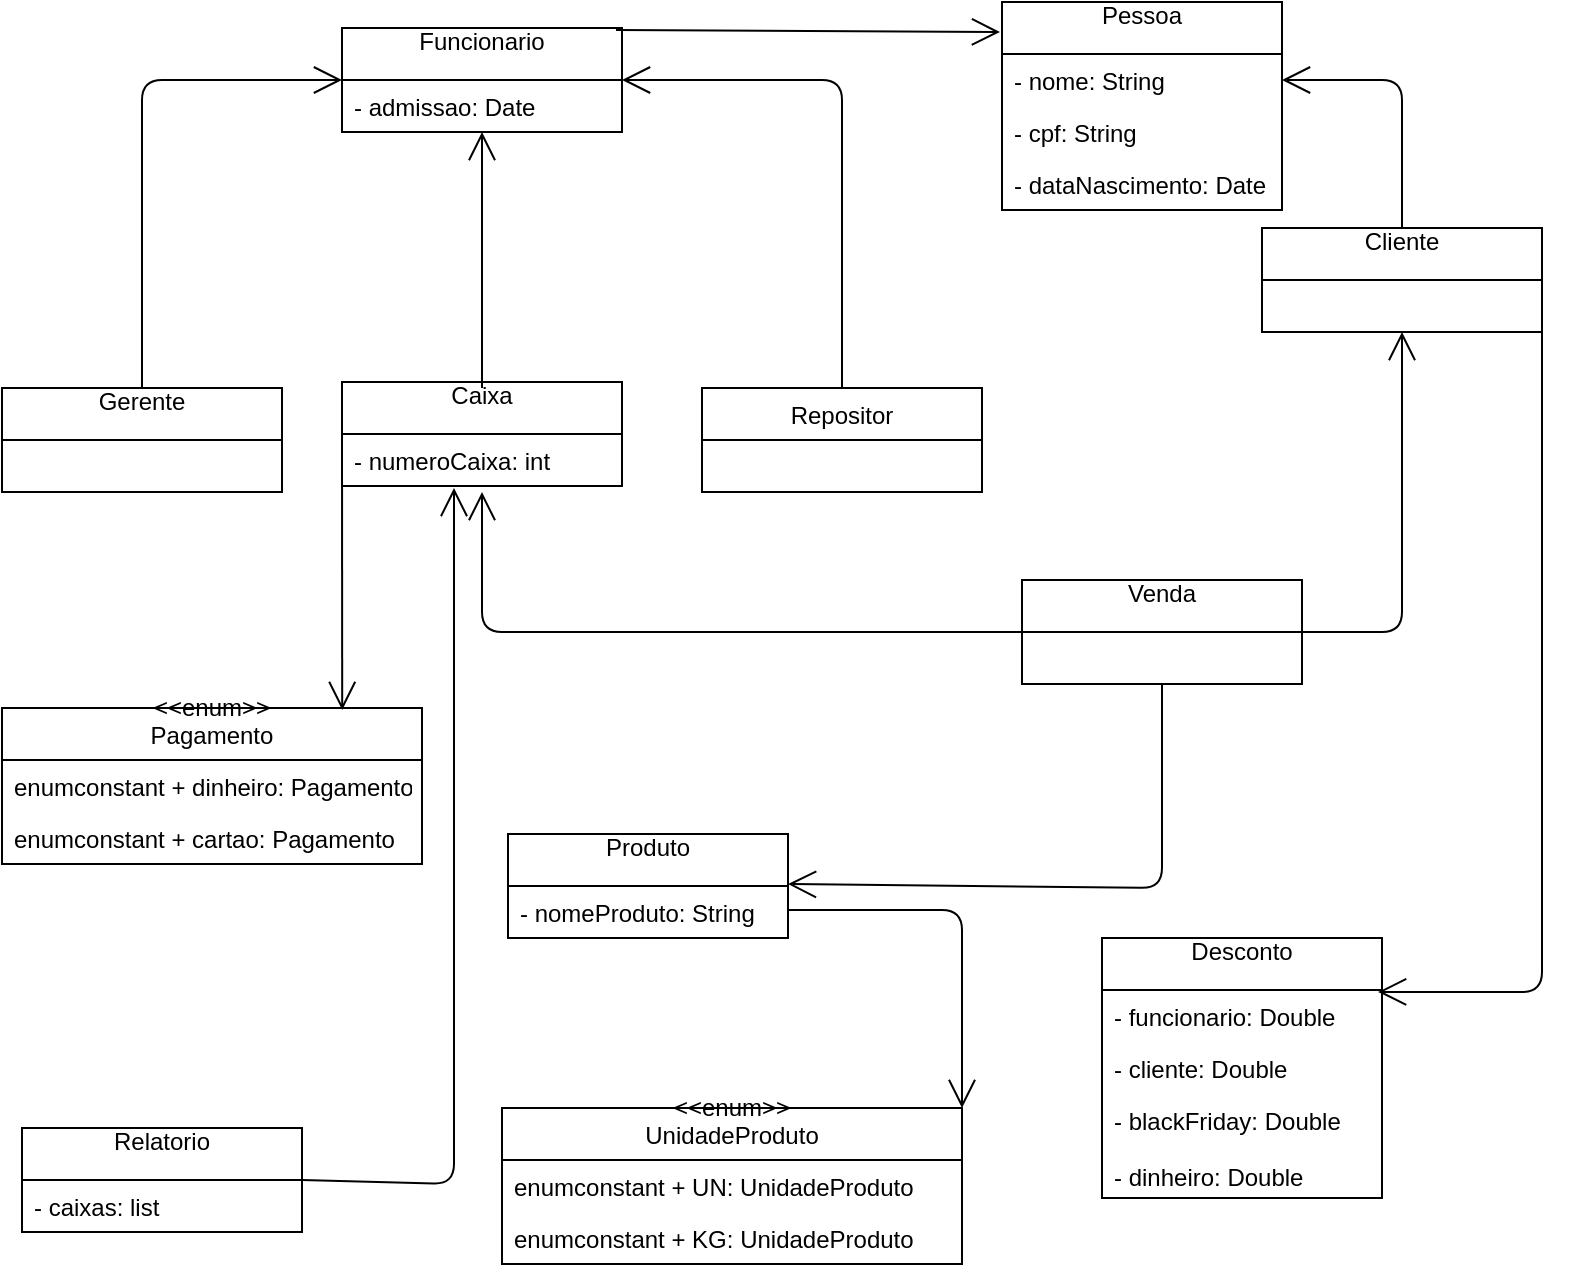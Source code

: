 <mxfile type="device" version="10.6.3"><diagram id="dy8AkEhJQHtJfwQM8YCp" name="Page-1"><mxGraphModel grid="1" shadow="0" math="0" pageHeight="1169" pageWidth="827" pageScale="1" page="1" fold="1" arrows="1" connect="1" tooltips="1" guides="1" gridSize="10" dy="478" dx="840"><root><mxCell id="0" /><mxCell id="1" parent="0" /><mxCell id="J99-HxfMmzeD-QQarW4J-13" value="Gerente&#10;" parent="1" style="swimlane;fontStyle=0;childLayout=stackLayout;horizontal=1;startSize=26;fillColor=none;horizontalStack=0;resizeParent=1;resizeParentMax=0;resizeLast=0;collapsible=1;marginBottom=0;" vertex="1"><mxGeometry as="geometry" y="200" x="20" width="140" height="52"><mxRectangle as="alternateBounds" y="100" x="20" width="80" height="26" /></mxGeometry></mxCell><mxCell id="J99-HxfMmzeD-QQarW4J-21" value="Repositor" parent="1" style="swimlane;fontStyle=0;childLayout=stackLayout;horizontal=1;startSize=26;fillColor=none;horizontalStack=0;resizeParent=1;resizeParentMax=0;resizeLast=0;collapsible=1;marginBottom=0;" vertex="1"><mxGeometry as="geometry" y="200" x="370" width="140" height="52" /></mxCell><mxCell id="J99-HxfMmzeD-QQarW4J-25" value="Venda&#10;" parent="1" style="swimlane;fontStyle=0;childLayout=stackLayout;horizontal=1;startSize=26;fillColor=none;horizontalStack=0;resizeParent=1;resizeParentMax=0;resizeLast=0;collapsible=1;marginBottom=0;" vertex="1"><mxGeometry as="geometry" y="296" x="530" width="140" height="52" /></mxCell><mxCell id="J99-HxfMmzeD-QQarW4J-29" value="Cliente&#10;" parent="1" style="swimlane;fontStyle=0;childLayout=stackLayout;horizontal=1;startSize=26;fillColor=none;horizontalStack=0;resizeParent=1;resizeParentMax=0;resizeLast=0;collapsible=1;marginBottom=0;" vertex="1"><mxGeometry as="geometry" y="120" x="650" width="140" height="52" /></mxCell><mxCell id="SFWZTHUIYwSj-wY7KT-R-1" value="" parent="1" style="endArrow=open;endFill=1;endSize=12;html=1;exitX=0.5;exitY=0;exitDx=0;exitDy=0;entryX=0;entryY=0.5;entryDx=0;entryDy=0;" edge="1" source="J99-HxfMmzeD-QQarW4J-13"><mxGeometry as="geometry" width="160" relative="1"><mxPoint as="sourcePoint" y="145.5" x="40" /><mxPoint as="targetPoint" y="46" x="190" /><Array as="points"><mxPoint y="46" x="90" /></Array></mxGeometry></mxCell><mxCell id="SFWZTHUIYwSj-wY7KT-R-2" value="" parent="1" style="endArrow=open;endFill=1;endSize=12;html=1;exitX=0.5;exitY=0;exitDx=0;exitDy=0;entryX=0.5;entryY=1;entryDx=0;entryDy=0;" edge="1"><mxGeometry as="geometry" width="160" relative="1"><mxPoint as="sourcePoint" y="200" x="260" /><mxPoint as="targetPoint" y="72" x="260" /><Array as="points" /></mxGeometry></mxCell><mxCell id="SFWZTHUIYwSj-wY7KT-R-3" value="" parent="1" style="endArrow=open;endFill=1;endSize=12;html=1;entryX=1;entryY=0.5;entryDx=0;entryDy=0;exitX=0.5;exitY=0;exitDx=0;exitDy=0;" edge="1" source="J99-HxfMmzeD-QQarW4J-21"><mxGeometry as="geometry" width="160" relative="1"><mxPoint as="sourcePoint" y="110" x="310" /><mxPoint as="targetPoint" y="46" x="330" /><Array as="points"><mxPoint y="46" x="440" /></Array></mxGeometry></mxCell><mxCell id="SFWZTHUIYwSj-wY7KT-R-4" value="" parent="1" style="endArrow=open;endFill=1;endSize=12;html=1;exitX=0.979;exitY=0.019;exitDx=0;exitDy=0;exitPerimeter=0;entryX=-0.007;entryY=0.038;entryDx=0;entryDy=0;entryPerimeter=0;" edge="1"><mxGeometry as="geometry" width="160" relative="1"><mxPoint as="sourcePoint" y="21" x="327" /><mxPoint as="targetPoint" y="22" x="519" /></mxGeometry></mxCell><mxCell id="SFWZTHUIYwSj-wY7KT-R-5" value="" parent="1" style="endArrow=open;endFill=1;endSize=12;html=1;entryX=1;entryY=0;entryDx=0;entryDy=0;entryPerimeter=0;exitX=0.5;exitY=0;exitDx=0;exitDy=0;" edge="1" source="J99-HxfMmzeD-QQarW4J-29"><mxGeometry as="geometry" width="160" relative="1"><mxPoint as="sourcePoint" y="440" x="600" /><mxPoint as="targetPoint" y="46" x="660" /><Array as="points"><mxPoint y="46" x="720" /></Array></mxGeometry></mxCell><mxCell id="SFWZTHUIYwSj-wY7KT-R-6" value="" parent="1" style="endArrow=open;endFill=1;endSize=12;html=1;entryX=0.5;entryY=1;entryDx=0;entryDy=0;exitX=1;exitY=0.5;exitDx=0;exitDy=0;" edge="1" source="J99-HxfMmzeD-QQarW4J-25" target="J99-HxfMmzeD-QQarW4J-29"><mxGeometry as="geometry" width="160" relative="1"><mxPoint as="sourcePoint" y="347.5" x="343" /><mxPoint as="targetPoint" y="347.5" x="503" /><Array as="points"><mxPoint y="322" x="720" /></Array></mxGeometry></mxCell><mxCell id="SFWZTHUIYwSj-wY7KT-R-7" value="" parent="1" style="endArrow=open;endFill=1;endSize=12;html=1;entryX=0.5;entryY=1;entryDx=0;entryDy=0;exitX=0;exitY=0.5;exitDx=0;exitDy=0;" edge="1" source="J99-HxfMmzeD-QQarW4J-25"><mxGeometry as="geometry" width="160" relative="1"><mxPoint as="sourcePoint" y="330" x="520" /><mxPoint as="targetPoint" y="252" x="260" /><Array as="points"><mxPoint y="322" x="260" /></Array></mxGeometry></mxCell><mxCell id="SFWZTHUIYwSj-wY7KT-R-8" value="" parent="1" style="endArrow=open;endFill=1;endSize=12;html=1;exitX=0.5;exitY=1;exitDx=0;exitDy=0;entryX=1;entryY=0.5;entryDx=0;entryDy=0;" edge="1" source="J99-HxfMmzeD-QQarW4J-25"><mxGeometry as="geometry" width="160" relative="1"><mxPoint as="sourcePoint" y="430" x="540" /><mxPoint as="targetPoint" y="448" x="413" /><Array as="points"><mxPoint y="450" x="600" /></Array></mxGeometry></mxCell><mxCell id="SFWZTHUIYwSj-wY7KT-R-9" value="" parent="1" style="endArrow=open;endFill=1;endSize=12;html=1;exitX=1;exitY=0.75;exitDx=0;exitDy=0;entryX=1;entryY=0;entryDx=0;entryDy=0;entryPerimeter=0;" edge="1" target="SFWZTHUIYwSj-wY7KT-R-22"><mxGeometry as="geometry" width="160" relative="1"><mxPoint as="sourcePoint" y="461" x="413" /><mxPoint as="targetPoint" y="530" x="500" /><Array as="points"><mxPoint y="461" x="500" /></Array></mxGeometry></mxCell><mxCell id="SFWZTHUIYwSj-wY7KT-R-10" value="" parent="1" style="endArrow=open;endFill=1;endSize=12;html=1;exitX=0;exitY=0.115;exitDx=0;exitDy=0;exitPerimeter=0;entryX=0.81;entryY=0.013;entryDx=0;entryDy=0;entryPerimeter=0;" edge="1" source="SFWZTHUIYwSj-wY7KT-R-19" target="SFWZTHUIYwSj-wY7KT-R-31"><mxGeometry as="geometry" width="160" relative="1"><mxPoint as="sourcePoint" y="580" /><mxPoint as="targetPoint" y="580" x="160" /></mxGeometry></mxCell><mxCell id="SFWZTHUIYwSj-wY7KT-R-11" value="" parent="1" style="endArrow=open;endFill=1;endSize=12;html=1;exitX=1;exitY=0.75;exitDx=0;exitDy=0;entryX=0.986;entryY=0.038;entryDx=0;entryDy=0;entryPerimeter=0;" edge="1" source="J99-HxfMmzeD-QQarW4J-29" target="u0Q2fNAjcWm606cF1dNG-6"><mxGeometry as="geometry" width="160" relative="1"><mxPoint as="sourcePoint" y="412" x="680" /><mxPoint as="targetPoint" y="412" x="840" /><Array as="points"><mxPoint y="502" x="790" /></Array></mxGeometry></mxCell><mxCell id="SFWZTHUIYwSj-wY7KT-R-12" value="Pessoa&#10;" parent="1" style="swimlane;fontStyle=0;childLayout=stackLayout;horizontal=1;startSize=26;fillColor=none;horizontalStack=0;resizeParent=1;resizeParentMax=0;resizeLast=0;collapsible=1;marginBottom=0;" vertex="1"><mxGeometry as="geometry" y="7" x="520" width="140" height="104" /></mxCell><mxCell id="SFWZTHUIYwSj-wY7KT-R-13" value="- nome: String&#10;" parent="SFWZTHUIYwSj-wY7KT-R-12" style="text;strokeColor=none;fillColor=none;align=left;verticalAlign=top;spacingLeft=4;spacingRight=4;overflow=hidden;rotatable=0;points=[[0,0.5],[1,0.5]];portConstraint=eastwest;" vertex="1"><mxGeometry as="geometry" y="26" width="140" height="26" /></mxCell><mxCell id="SFWZTHUIYwSj-wY7KT-R-14" value="- cpf: String&#10;" parent="SFWZTHUIYwSj-wY7KT-R-12" style="text;strokeColor=none;fillColor=none;align=left;verticalAlign=top;spacingLeft=4;spacingRight=4;overflow=hidden;rotatable=0;points=[[0,0.5],[1,0.5]];portConstraint=eastwest;" vertex="1"><mxGeometry as="geometry" y="52" width="140" height="26" /></mxCell><mxCell id="SFWZTHUIYwSj-wY7KT-R-15" value="- dataNascimento: Date&#10;" parent="SFWZTHUIYwSj-wY7KT-R-12" style="text;strokeColor=none;fillColor=none;align=left;verticalAlign=top;spacingLeft=4;spacingRight=4;overflow=hidden;rotatable=0;points=[[0,0.5],[1,0.5]];portConstraint=eastwest;" vertex="1"><mxGeometry as="geometry" y="78" width="140" height="26" /></mxCell><mxCell id="SFWZTHUIYwSj-wY7KT-R-18" value="Caixa&#10;" parent="1" style="swimlane;fontStyle=0;childLayout=stackLayout;horizontal=1;startSize=26;fillColor=none;horizontalStack=0;resizeParent=1;resizeParentMax=0;resizeLast=0;collapsible=1;marginBottom=0;" vertex="1"><mxGeometry as="geometry" y="197" x="190" width="140" height="52" /></mxCell><mxCell id="SFWZTHUIYwSj-wY7KT-R-19" value="- numeroCaixa: int&#10;" parent="SFWZTHUIYwSj-wY7KT-R-18" style="text;strokeColor=none;fillColor=none;align=left;verticalAlign=top;spacingLeft=4;spacingRight=4;overflow=hidden;rotatable=0;points=[[0,0.5],[1,0.5]];portConstraint=eastwest;" vertex="1"><mxGeometry as="geometry" y="26" width="140" height="26" /></mxCell><mxCell id="SFWZTHUIYwSj-wY7KT-R-22" value="&lt;&lt;enum&gt;&gt;&#10;UnidadeProduto&#10;" parent="1" style="swimlane;fontStyle=0;childLayout=stackLayout;horizontal=1;startSize=26;fillColor=none;horizontalStack=0;resizeParent=1;resizeParentMax=0;resizeLast=0;collapsible=1;marginBottom=0;" vertex="1"><mxGeometry as="geometry" y="560" x="270" width="230" height="78"><mxRectangle as="alternateBounds" y="560" x="270" width="180" height="26" /></mxGeometry></mxCell><mxCell id="SFWZTHUIYwSj-wY7KT-R-24" value="enumconstant + UN: UnidadeProduto&#10;" parent="SFWZTHUIYwSj-wY7KT-R-22" style="text;strokeColor=none;fillColor=none;align=left;verticalAlign=top;spacingLeft=4;spacingRight=4;overflow=hidden;rotatable=0;points=[[0,0.5],[1,0.5]];portConstraint=eastwest;" vertex="1"><mxGeometry as="geometry" y="26" width="230" height="26" /></mxCell><mxCell id="SFWZTHUIYwSj-wY7KT-R-23" value="enumconstant + KG: UnidadeProduto&#10;" parent="SFWZTHUIYwSj-wY7KT-R-22" style="text;strokeColor=none;fillColor=none;align=left;verticalAlign=top;spacingLeft=4;spacingRight=4;overflow=hidden;rotatable=0;points=[[0,0.5],[1,0.5]];portConstraint=eastwest;" vertex="1"><mxGeometry as="geometry" y="52" width="230" height="26" /></mxCell><mxCell id="SFWZTHUIYwSj-wY7KT-R-27" value="Produto&#10;" parent="1" style="swimlane;fontStyle=0;childLayout=stackLayout;horizontal=1;startSize=26;fillColor=none;horizontalStack=0;resizeParent=1;resizeParentMax=0;resizeLast=0;collapsible=1;marginBottom=0;" vertex="1"><mxGeometry as="geometry" y="423" x="273" width="140" height="52" /></mxCell><mxCell id="SFWZTHUIYwSj-wY7KT-R-28" value="- nomeProduto: String&#10;" parent="SFWZTHUIYwSj-wY7KT-R-27" style="text;strokeColor=none;fillColor=none;align=left;verticalAlign=top;spacingLeft=4;spacingRight=4;overflow=hidden;rotatable=0;points=[[0,0.5],[1,0.5]];portConstraint=eastwest;" vertex="1"><mxGeometry as="geometry" y="26" width="140" height="26" /></mxCell><mxCell id="SFWZTHUIYwSj-wY7KT-R-31" value="&lt;&lt;enum&gt;&gt;&#10;Pagamento&#10;" parent="1" style="swimlane;fontStyle=0;childLayout=stackLayout;horizontal=1;startSize=26;fillColor=none;horizontalStack=0;resizeParent=1;resizeParentMax=0;resizeLast=0;collapsible=1;marginBottom=0;" vertex="1"><mxGeometry as="geometry" y="360" x="20" width="210" height="78" /></mxCell><mxCell id="SFWZTHUIYwSj-wY7KT-R-33" value="enumconstant + dinheiro: Pagamento&#10;" parent="SFWZTHUIYwSj-wY7KT-R-31" style="text;strokeColor=none;fillColor=none;align=left;verticalAlign=top;spacingLeft=4;spacingRight=4;overflow=hidden;rotatable=0;points=[[0,0.5],[1,0.5]];portConstraint=eastwest;" vertex="1"><mxGeometry as="geometry" y="26" width="210" height="26" /></mxCell><mxCell id="SFWZTHUIYwSj-wY7KT-R-34" value="enumconstant + cartao: Pagamento&#10;" parent="SFWZTHUIYwSj-wY7KT-R-31" style="text;strokeColor=none;fillColor=none;align=left;verticalAlign=top;spacingLeft=4;spacingRight=4;overflow=hidden;rotatable=0;points=[[0,0.5],[1,0.5]];portConstraint=eastwest;" vertex="1"><mxGeometry as="geometry" y="52" width="210" height="26" /></mxCell><mxCell id="u0Q2fNAjcWm606cF1dNG-1" value="Funcionario&#10;" parent="1" style="swimlane;fontStyle=0;childLayout=stackLayout;horizontal=1;startSize=26;fillColor=none;horizontalStack=0;resizeParent=1;resizeParentMax=0;resizeLast=0;collapsible=1;marginBottom=0;" vertex="1"><mxGeometry as="geometry" y="20" x="190" width="140" height="52" /></mxCell><mxCell id="u0Q2fNAjcWm606cF1dNG-2" value="- admissao: Date&#10;" parent="u0Q2fNAjcWm606cF1dNG-1" style="text;strokeColor=none;fillColor=none;align=left;verticalAlign=top;spacingLeft=4;spacingRight=4;overflow=hidden;rotatable=0;points=[[0,0.5],[1,0.5]];portConstraint=eastwest;" vertex="1"><mxGeometry as="geometry" y="26" width="140" height="26" /></mxCell><mxCell id="u0Q2fNAjcWm606cF1dNG-5" value="Desconto&#10;" parent="1" style="swimlane;fontStyle=0;childLayout=stackLayout;horizontal=1;startSize=26;fillColor=none;horizontalStack=0;resizeParent=1;resizeParentMax=0;resizeLast=0;collapsible=1;marginBottom=0;" vertex="1"><mxGeometry as="geometry" y="475" x="570" width="140" height="130" /></mxCell><mxCell id="u0Q2fNAjcWm606cF1dNG-6" value="- funcionario: Double&#10;" parent="u0Q2fNAjcWm606cF1dNG-5" style="text;strokeColor=none;fillColor=none;align=left;verticalAlign=top;spacingLeft=4;spacingRight=4;overflow=hidden;rotatable=0;points=[[0,0.5],[1,0.5]];portConstraint=eastwest;" vertex="1"><mxGeometry as="geometry" y="26" width="140" height="26" /></mxCell><mxCell id="u0Q2fNAjcWm606cF1dNG-7" value="- cliente: Double&#10;" parent="u0Q2fNAjcWm606cF1dNG-5" style="text;strokeColor=none;fillColor=none;align=left;verticalAlign=top;spacingLeft=4;spacingRight=4;overflow=hidden;rotatable=0;points=[[0,0.5],[1,0.5]];portConstraint=eastwest;" vertex="1"><mxGeometry as="geometry" y="52" width="140" height="26" /></mxCell><mxCell id="u0Q2fNAjcWm606cF1dNG-8" value="- blackFriday: Double&#10;&#10;- dinheiro: Double&#10;" parent="u0Q2fNAjcWm606cF1dNG-5" style="text;strokeColor=none;fillColor=none;align=left;verticalAlign=top;spacingLeft=4;spacingRight=4;overflow=hidden;rotatable=0;points=[[0,0.5],[1,0.5]];portConstraint=eastwest;" vertex="1"><mxGeometry as="geometry" y="78" width="140" height="52" /></mxCell><mxCell id="u0Q2fNAjcWm606cF1dNG-9" value="Relatorio&#10;" parent="1" style="swimlane;fontStyle=0;childLayout=stackLayout;horizontal=1;startSize=26;fillColor=none;horizontalStack=0;resizeParent=1;resizeParentMax=0;resizeLast=0;collapsible=1;marginBottom=0;" vertex="1"><mxGeometry as="geometry" y="570" x="30" width="140" height="52" /></mxCell><mxCell id="u0Q2fNAjcWm606cF1dNG-10" value="- caixas: list" parent="u0Q2fNAjcWm606cF1dNG-9" style="text;strokeColor=none;fillColor=none;align=left;verticalAlign=top;spacingLeft=4;spacingRight=4;overflow=hidden;rotatable=0;points=[[0,0.5],[1,0.5]];portConstraint=eastwest;" vertex="1"><mxGeometry as="geometry" y="26" width="140" height="26" /></mxCell><mxCell id="u0Q2fNAjcWm606cF1dNG-13" value="" parent="1" style="endArrow=open;endFill=1;endSize=12;html=1;entryX=0.4;entryY=1.038;entryDx=0;entryDy=0;entryPerimeter=0;exitX=1;exitY=0.5;exitDx=0;exitDy=0;" edge="1" source="u0Q2fNAjcWm606cF1dNG-9" target="SFWZTHUIYwSj-wY7KT-R-19"><mxGeometry as="geometry" width="160" relative="1"><mxPoint as="sourcePoint" y="640" x="200" /><mxPoint as="targetPoint" y="740" x="180" /><Array as="points"><mxPoint y="598" x="246" /></Array></mxGeometry></mxCell></root></mxGraphModel></diagram></mxfile>